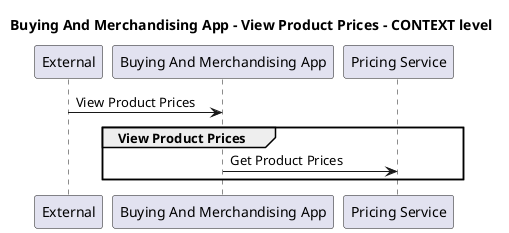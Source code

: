 @startuml

title Buying And Merchandising App - View Product Prices - CONTEXT level

participant "External" as C4InterFlow.SoftwareSystems.ExternalSystem
participant "Buying And Merchandising App" as ECommercePlatform.SoftwareSystems.BuyingAndMerchandisingApp
participant "Pricing Service" as ECommercePlatform.SoftwareSystems.PricingService

C4InterFlow.SoftwareSystems.ExternalSystem -> ECommercePlatform.SoftwareSystems.BuyingAndMerchandisingApp : View Product Prices
group View Product Prices
ECommercePlatform.SoftwareSystems.BuyingAndMerchandisingApp -> ECommercePlatform.SoftwareSystems.PricingService : Get Product Prices
end


@enduml
